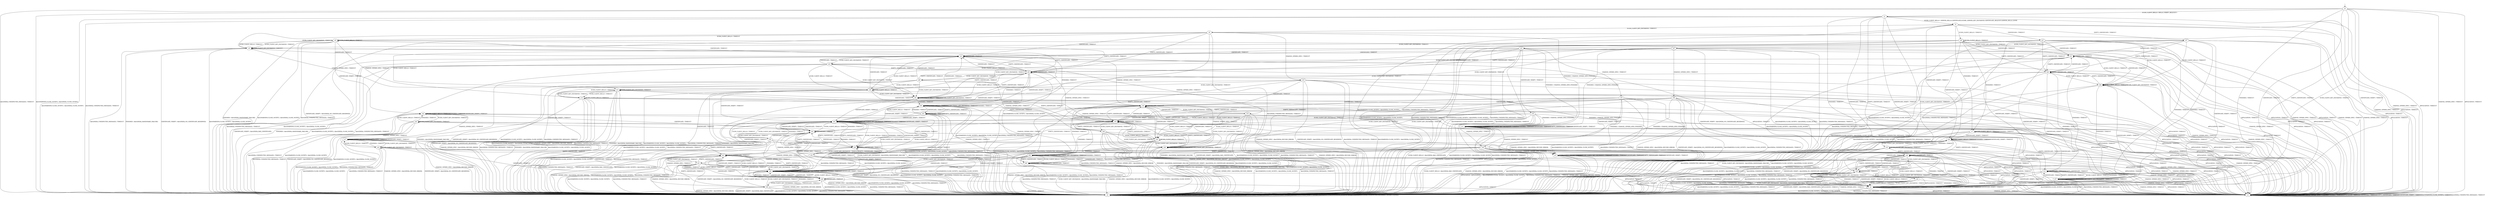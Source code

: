 digraph h6 {
s0 [label="s0"];
s1 [label="s1"];
s2 [label="s2"];
s3 [label="s3"];
s4 [label="s4"];
s5 [label="s5"];
s6 [label="s6"];
s7 [label="s7"];
s26 [label="s26"];
s27 [label="s27"];
s28 [label="s28"];
s37 [label="s37"];
s8 [label="s8"];
s9 [label="s9"];
s10 [label="s10"];
s11 [label="s11"];
s12 [label="s12"];
s21 [label="s21"];
s31 [label="s31"];
s32 [label="s32"];
s33 [label="s33"];
s38 [label="s38"];
s44 [label="s44"];
s45 [label="s45"];
s46 [label="s46"];
s47 [label="s47"];
s64 [label="s64"];
s13 [label="s13"];
s14 [label="s14"];
s15 [label="s15"];
s16 [label="s16"];
s22 [label="s22"];
s23 [label="s23"];
s30 [label="s30"];
s34 [label="s34"];
s35 [label="s35"];
s39 [label="s39"];
s48 [label="s48"];
s54 [label="s54"];
s55 [label="s55"];
s56 [label="s56"];
s57 [label="s57"];
s59 [label="s59"];
s63 [label="s63"];
s17 [label="s17"];
s18 [label="s18"];
s24 [label="s24"];
s25 [label="s25"];
s29 [label="s29"];
s36 [label="s36"];
s42 [label="s42"];
s43 [label="s43"];
s49 [label="s49"];
s58 [label="s58"];
s61 [label="s61"];
s62 [label="s62"];
s19 [label="s19"];
s20 [label="s20"];
s40 [label="s40"];
s41 [label="s41"];
s52 [label="s52"];
s53 [label="s53"];
s60 [label="s60"];
s50 [label="s50"];
s51 [label="s51"];
s0 -> s1 [label="ECDH_CLIENT_HELLO / HELLO_VERIFY_REQUEST+"];
s0 -> s2 [label="ECDH_CLIENT_KEY_EXCHANGE / TIMEOUT"];
s0 -> s3 [label="CHANGE_CIPHER_SPEC / TIMEOUT"];
s0 -> s2 [label="FINISHED / TIMEOUT"];
s0 -> s3 [label="APPLICATION / TIMEOUT"];
s0 -> s2 [label="CERTIFICATE / TIMEOUT"];
s0 -> s2 [label="EMPTY_CERTIFICATE / TIMEOUT"];
s0 -> s2 [label="CERTIFICATE_VERIFY / TIMEOUT"];
s0 -> s4 [label="Alert(WARNING,CLOSE_NOTIFY) / Alert(FATAL,CLOSE_NOTIFY)"];
s0 -> s4 [label="Alert(FATAL,UNEXPECTED_MESSAGE) / TIMEOUT"];
s1 -> s5 [label="ECDH_CLIENT_HELLO / SERVER_HELLO,CERTIFICATE,ECDHE_SERVER_KEY_EXCHANGE,CERTIFICATE_REQUEST,SERVER_HELLO_DONE"];
s1 -> s2 [label="ECDH_CLIENT_KEY_EXCHANGE / TIMEOUT"];
s1 -> s3 [label="CHANGE_CIPHER_SPEC / TIMEOUT"];
s1 -> s2 [label="FINISHED / TIMEOUT"];
s1 -> s3 [label="APPLICATION / TIMEOUT"];
s1 -> s2 [label="CERTIFICATE / TIMEOUT"];
s1 -> s2 [label="EMPTY_CERTIFICATE / TIMEOUT"];
s1 -> s2 [label="CERTIFICATE_VERIFY / TIMEOUT"];
s1 -> s4 [label="Alert(WARNING,CLOSE_NOTIFY) / Alert(FATAL,CLOSE_NOTIFY)"];
s1 -> s4 [label="Alert(FATAL,UNEXPECTED_MESSAGE) / TIMEOUT"];
s2 -> s2 [label="ECDH_CLIENT_HELLO / TIMEOUT"];
s2 -> s2 [label="ECDH_CLIENT_KEY_EXCHANGE / TIMEOUT"];
s2 -> s3 [label="CHANGE_CIPHER_SPEC / TIMEOUT"];
s2 -> s2 [label="FINISHED / TIMEOUT"];
s2 -> s3 [label="APPLICATION / TIMEOUT"];
s2 -> s2 [label="CERTIFICATE / TIMEOUT"];
s2 -> s2 [label="EMPTY_CERTIFICATE / TIMEOUT"];
s2 -> s2 [label="CERTIFICATE_VERIFY / TIMEOUT"];
s2 -> s4 [label="Alert(WARNING,CLOSE_NOTIFY) / Alert(FATAL,CLOSE_NOTIFY)"];
s2 -> s4 [label="Alert(FATAL,UNEXPECTED_MESSAGE) / TIMEOUT"];
s3 -> s3 [label="ECDH_CLIENT_HELLO / TIMEOUT"];
s3 -> s3 [label="ECDH_CLIENT_KEY_EXCHANGE / TIMEOUT"];
s3 -> s3 [label="CHANGE_CIPHER_SPEC / TIMEOUT"];
s3 -> s3 [label="FINISHED / TIMEOUT"];
s3 -> s3 [label="APPLICATION / TIMEOUT"];
s3 -> s3 [label="CERTIFICATE / TIMEOUT"];
s3 -> s3 [label="EMPTY_CERTIFICATE / TIMEOUT"];
s3 -> s3 [label="CERTIFICATE_VERIFY / TIMEOUT"];
s3 -> s3 [label="Alert(WARNING,CLOSE_NOTIFY) / TIMEOUT"];
s3 -> s3 [label="Alert(FATAL,UNEXPECTED_MESSAGE) / TIMEOUT"];
s4 -> s4 [label="ECDH_CLIENT_HELLO / SOCKET_CLOSED"];
s4 -> s4 [label="ECDH_CLIENT_KEY_EXCHANGE / SOCKET_CLOSED"];
s4 -> s4 [label="CHANGE_CIPHER_SPEC / SOCKET_CLOSED"];
s4 -> s4 [label="FINISHED / SOCKET_CLOSED"];
s4 -> s4 [label="APPLICATION / SOCKET_CLOSED"];
s4 -> s4 [label="CERTIFICATE / SOCKET_CLOSED"];
s4 -> s4 [label="EMPTY_CERTIFICATE / SOCKET_CLOSED"];
s4 -> s4 [label="CERTIFICATE_VERIFY / SOCKET_CLOSED"];
s4 -> s4 [label="Alert(WARNING,CLOSE_NOTIFY) / SOCKET_CLOSED"];
s4 -> s4 [label="Alert(FATAL,UNEXPECTED_MESSAGE) / SOCKET_CLOSED"];
s5 -> s26 [label="ECDH_CLIENT_HELLO / TIMEOUT"];
s5 -> s6 [label="ECDH_CLIENT_KEY_EXCHANGE / TIMEOUT"];
s5 -> s3 [label="CHANGE_CIPHER_SPEC / TIMEOUT"];
s5 -> s7 [label="FINISHED / TIMEOUT"];
s5 -> s3 [label="APPLICATION / TIMEOUT"];
s5 -> s27 [label="CERTIFICATE / TIMEOUT"];
s5 -> s37 [label="EMPTY_CERTIFICATE / TIMEOUT"];
s5 -> s28 [label="CERTIFICATE_VERIFY / TIMEOUT"];
s5 -> s4 [label="Alert(WARNING,CLOSE_NOTIFY) / Alert(FATAL,CLOSE_NOTIFY)"];
s5 -> s4 [label="Alert(FATAL,UNEXPECTED_MESSAGE) / TIMEOUT"];
s6 -> s8 [label="ECDH_CLIENT_HELLO / TIMEOUT"];
s6 -> s9 [label="ECDH_CLIENT_KEY_EXCHANGE / TIMEOUT"];
s6 -> s10 [label="CHANGE_CIPHER_SPEC / TIMEOUT"];
s6 -> s11 [label="FINISHED / CHANGE_CIPHER_SPEC,FINISHED"];
s6 -> s3 [label="APPLICATION / TIMEOUT"];
s6 -> s21 [label="CERTIFICATE / TIMEOUT"];
s6 -> s38 [label="EMPTY_CERTIFICATE / TIMEOUT"];
s6 -> s4 [label="CERTIFICATE_VERIFY / Alert(FATAL,NO_CERTIFICATE_RESERVED)"];
s6 -> s4 [label="Alert(WARNING,CLOSE_NOTIFY) / Alert(FATAL,CLOSE_NOTIFY)"];
s6 -> s4 [label="Alert(FATAL,UNEXPECTED_MESSAGE) / TIMEOUT"];
s7 -> s7 [label="ECDH_CLIENT_HELLO / TIMEOUT"];
s7 -> s4 [label="ECDH_CLIENT_KEY_EXCHANGE / Alert(FATAL,HANDSHAKE_FAILURE)"];
s7 -> s3 [label="CHANGE_CIPHER_SPEC / TIMEOUT"];
s7 -> s7 [label="FINISHED / TIMEOUT"];
s7 -> s3 [label="APPLICATION / TIMEOUT"];
s7 -> s12 [label="CERTIFICATE / TIMEOUT"];
s7 -> s12 [label="EMPTY_CERTIFICATE / TIMEOUT"];
s7 -> s28 [label="CERTIFICATE_VERIFY / TIMEOUT"];
s7 -> s4 [label="Alert(WARNING,CLOSE_NOTIFY) / Alert(FATAL,CLOSE_NOTIFY)"];
s7 -> s4 [label="Alert(FATAL,UNEXPECTED_MESSAGE) / TIMEOUT"];
s26 -> s26 [label="ECDH_CLIENT_HELLO / TIMEOUT"];
s26 -> s9 [label="ECDH_CLIENT_KEY_EXCHANGE / TIMEOUT"];
s26 -> s3 [label="CHANGE_CIPHER_SPEC / TIMEOUT"];
s26 -> s7 [label="FINISHED / TIMEOUT"];
s26 -> s3 [label="APPLICATION / TIMEOUT"];
s26 -> s31 [label="CERTIFICATE / TIMEOUT"];
s26 -> s44 [label="EMPTY_CERTIFICATE / TIMEOUT"];
s26 -> s28 [label="CERTIFICATE_VERIFY / TIMEOUT"];
s26 -> s4 [label="Alert(WARNING,CLOSE_NOTIFY) / Alert(FATAL,CLOSE_NOTIFY)"];
s26 -> s4 [label="Alert(FATAL,UNEXPECTED_MESSAGE) / TIMEOUT"];
s27 -> s64 [label="ECDH_CLIENT_HELLO / TIMEOUT"];
s27 -> s32 [label="ECDH_CLIENT_KEY_EXCHANGE / TIMEOUT"];
s27 -> s3 [label="CHANGE_CIPHER_SPEC / TIMEOUT"];
s27 -> s57 [label="FINISHED / TIMEOUT"];
s27 -> s3 [label="APPLICATION / TIMEOUT"];
s27 -> s31 [label="CERTIFICATE / TIMEOUT"];
s27 -> s44 [label="EMPTY_CERTIFICATE / TIMEOUT"];
s27 -> s2 [label="CERTIFICATE_VERIFY / TIMEOUT"];
s27 -> s4 [label="Alert(WARNING,CLOSE_NOTIFY) / Alert(FATAL,CLOSE_NOTIFY)"];
s27 -> s4 [label="Alert(FATAL,UNEXPECTED_MESSAGE) / TIMEOUT"];
s28 -> s28 [label="ECDH_CLIENT_HELLO / TIMEOUT"];
s28 -> s33 [label="ECDH_CLIENT_KEY_EXCHANGE / TIMEOUT"];
s28 -> s3 [label="CHANGE_CIPHER_SPEC / TIMEOUT"];
s28 -> s28 [label="FINISHED / TIMEOUT"];
s28 -> s3 [label="APPLICATION / TIMEOUT"];
s28 -> s45 [label="CERTIFICATE / TIMEOUT"];
s28 -> s46 [label="EMPTY_CERTIFICATE / TIMEOUT"];
s28 -> s28 [label="CERTIFICATE_VERIFY / TIMEOUT"];
s28 -> s4 [label="Alert(WARNING,CLOSE_NOTIFY) / Alert(FATAL,CLOSE_NOTIFY)"];
s28 -> s4 [label="Alert(FATAL,UNEXPECTED_MESSAGE) / TIMEOUT"];
s37 -> s64 [label="ECDH_CLIENT_HELLO / TIMEOUT"];
s37 -> s47 [label="ECDH_CLIENT_KEY_EXCHANGE / TIMEOUT"];
s37 -> s3 [label="CHANGE_CIPHER_SPEC / TIMEOUT"];
s37 -> s57 [label="FINISHED / TIMEOUT"];
s37 -> s3 [label="APPLICATION / TIMEOUT"];
s37 -> s31 [label="CERTIFICATE / TIMEOUT"];
s37 -> s44 [label="EMPTY_CERTIFICATE / TIMEOUT"];
s37 -> s2 [label="CERTIFICATE_VERIFY / TIMEOUT"];
s37 -> s4 [label="Alert(WARNING,CLOSE_NOTIFY) / Alert(FATAL,CLOSE_NOTIFY)"];
s37 -> s4 [label="Alert(FATAL,UNEXPECTED_MESSAGE) / TIMEOUT"];
s8 -> s8 [label="ECDH_CLIENT_HELLO / TIMEOUT"];
s8 -> s9 [label="ECDH_CLIENT_KEY_EXCHANGE / TIMEOUT"];
s8 -> s13 [label="CHANGE_CIPHER_SPEC / TIMEOUT"];
s8 -> s4 [label="FINISHED / Alert(FATAL,HANDSHAKE_FAILURE)"];
s8 -> s3 [label="APPLICATION / TIMEOUT"];
s8 -> s21 [label="CERTIFICATE / TIMEOUT"];
s8 -> s38 [label="EMPTY_CERTIFICATE / TIMEOUT"];
s8 -> s22 [label="CERTIFICATE_VERIFY / TIMEOUT"];
s8 -> s4 [label="Alert(WARNING,CLOSE_NOTIFY) / Alert(FATAL,CLOSE_NOTIFY)"];
s8 -> s4 [label="Alert(FATAL,UNEXPECTED_MESSAGE) / TIMEOUT"];
s9 -> s8 [label="ECDH_CLIENT_HELLO / TIMEOUT"];
s9 -> s9 [label="ECDH_CLIENT_KEY_EXCHANGE / TIMEOUT"];
s9 -> s14 [label="CHANGE_CIPHER_SPEC / TIMEOUT"];
s9 -> s4 [label="FINISHED / Alert(FATAL,HANDSHAKE_FAILURE)"];
s9 -> s3 [label="APPLICATION / TIMEOUT"];
s9 -> s21 [label="CERTIFICATE / TIMEOUT"];
s9 -> s38 [label="EMPTY_CERTIFICATE / TIMEOUT"];
s9 -> s4 [label="CERTIFICATE_VERIFY / Alert(FATAL,NO_CERTIFICATE_RESERVED)"];
s9 -> s4 [label="Alert(WARNING,CLOSE_NOTIFY) / Alert(FATAL,CLOSE_NOTIFY)"];
s9 -> s4 [label="Alert(FATAL,UNEXPECTED_MESSAGE) / TIMEOUT"];
s10 -> s13 [label="ECDH_CLIENT_HELLO / TIMEOUT"];
s10 -> s14 [label="ECDH_CLIENT_KEY_EXCHANGE / TIMEOUT"];
s10 -> s4 [label="CHANGE_CIPHER_SPEC / Alert(FATAL,DECODE_ERROR)"];
s10 -> s15 [label="FINISHED / CHANGE_CIPHER_SPEC,FINISHED"];
s10 -> s3 [label="APPLICATION / TIMEOUT"];
s10 -> s16 [label="CERTIFICATE / TIMEOUT"];
s10 -> s39 [label="EMPTY_CERTIFICATE / TIMEOUT"];
s10 -> s4 [label="CERTIFICATE_VERIFY / Alert(FATAL,NO_CERTIFICATE_RESERVED)"];
s10 -> s4 [label="Alert(WARNING,CLOSE_NOTIFY) / Alert(FATAL,CLOSE_NOTIFY)"];
s10 -> s4 [label="Alert(FATAL,UNEXPECTED_MESSAGE) / TIMEOUT"];
s11 -> s11 [label="ECDH_CLIENT_HELLO / TIMEOUT"];
s11 -> s11 [label="ECDH_CLIENT_KEY_EXCHANGE / TIMEOUT"];
s11 -> s15 [label="CHANGE_CIPHER_SPEC / TIMEOUT"];
s11 -> s11 [label="FINISHED / TIMEOUT"];
s11 -> s4 [label="APPLICATION / APPLICATION"];
s11 -> s11 [label="CERTIFICATE / TIMEOUT"];
s11 -> s11 [label="EMPTY_CERTIFICATE / TIMEOUT"];
s11 -> s11 [label="CERTIFICATE_VERIFY / TIMEOUT"];
s11 -> s4 [label="Alert(WARNING,CLOSE_NOTIFY) / Alert(FATAL,CLOSE_NOTIFY)"];
s11 -> s4 [label="Alert(FATAL,UNEXPECTED_MESSAGE) / TIMEOUT"];
s12 -> s57 [label="ECDH_CLIENT_HELLO / TIMEOUT"];
s12 -> s4 [label="ECDH_CLIENT_KEY_EXCHANGE / Alert(FATAL,HANDSHAKE_FAILURE)"];
s12 -> s3 [label="CHANGE_CIPHER_SPEC / TIMEOUT"];
s12 -> s57 [label="FINISHED / TIMEOUT"];
s12 -> s3 [label="APPLICATION / TIMEOUT"];
s12 -> s12 [label="CERTIFICATE / TIMEOUT"];
s12 -> s12 [label="EMPTY_CERTIFICATE / TIMEOUT"];
s12 -> s2 [label="CERTIFICATE_VERIFY / TIMEOUT"];
s12 -> s4 [label="Alert(WARNING,CLOSE_NOTIFY) / Alert(FATAL,CLOSE_NOTIFY)"];
s12 -> s4 [label="Alert(FATAL,UNEXPECTED_MESSAGE) / TIMEOUT"];
s21 -> s30 [label="ECDH_CLIENT_HELLO / TIMEOUT"];
s21 -> s23 [label="ECDH_CLIENT_KEY_EXCHANGE / TIMEOUT"];
s21 -> s16 [label="CHANGE_CIPHER_SPEC / TIMEOUT"];
s21 -> s59 [label="FINISHED / TIMEOUT"];
s21 -> s3 [label="APPLICATION / TIMEOUT"];
s21 -> s21 [label="CERTIFICATE / TIMEOUT"];
s21 -> s38 [label="EMPTY_CERTIFICATE / TIMEOUT"];
s21 -> s63 [label="CERTIFICATE_VERIFY / TIMEOUT"];
s21 -> s4 [label="Alert(WARNING,CLOSE_NOTIFY) / Alert(FATAL,CLOSE_NOTIFY)"];
s21 -> s4 [label="Alert(FATAL,UNEXPECTED_MESSAGE) / TIMEOUT"];
s31 -> s64 [label="ECDH_CLIENT_HELLO / TIMEOUT"];
s31 -> s23 [label="ECDH_CLIENT_KEY_EXCHANGE / TIMEOUT"];
s31 -> s3 [label="CHANGE_CIPHER_SPEC / TIMEOUT"];
s31 -> s57 [label="FINISHED / TIMEOUT"];
s31 -> s3 [label="APPLICATION / TIMEOUT"];
s31 -> s31 [label="CERTIFICATE / TIMEOUT"];
s31 -> s44 [label="EMPTY_CERTIFICATE / TIMEOUT"];
s31 -> s2 [label="CERTIFICATE_VERIFY / TIMEOUT"];
s31 -> s4 [label="Alert(WARNING,CLOSE_NOTIFY) / Alert(FATAL,CLOSE_NOTIFY)"];
s31 -> s4 [label="Alert(FATAL,UNEXPECTED_MESSAGE) / TIMEOUT"];
s32 -> s25 [label="ECDH_CLIENT_HELLO / TIMEOUT"];
s32 -> s30 [label="ECDH_CLIENT_KEY_EXCHANGE / TIMEOUT"];
s32 -> s34 [label="CHANGE_CIPHER_SPEC / TIMEOUT"];
s32 -> s11 [label="FINISHED / CHANGE_CIPHER_SPEC,FINISHED"];
s32 -> s3 [label="APPLICATION / TIMEOUT"];
s32 -> s21 [label="CERTIFICATE / TIMEOUT"];
s32 -> s38 [label="EMPTY_CERTIFICATE / TIMEOUT"];
s32 -> s35 [label="CERTIFICATE_VERIFY / TIMEOUT"];
s32 -> s4 [label="Alert(WARNING,CLOSE_NOTIFY) / Alert(FATAL,CLOSE_NOTIFY)"];
s32 -> s4 [label="Alert(FATAL,UNEXPECTED_MESSAGE) / TIMEOUT"];
s33 -> s28 [label="ECDH_CLIENT_HELLO / TIMEOUT"];
s33 -> s33 [label="ECDH_CLIENT_KEY_EXCHANGE / TIMEOUT"];
s33 -> s3 [label="CHANGE_CIPHER_SPEC / TIMEOUT"];
s33 -> s28 [label="FINISHED / TIMEOUT"];
s33 -> s3 [label="APPLICATION / TIMEOUT"];
s33 -> s45 [label="CERTIFICATE / TIMEOUT"];
s33 -> s46 [label="EMPTY_CERTIFICATE / TIMEOUT"];
s33 -> s4 [label="CERTIFICATE_VERIFY / Alert(FATAL,NO_CERTIFICATE_RESERVED)"];
s33 -> s4 [label="Alert(WARNING,CLOSE_NOTIFY) / Alert(FATAL,CLOSE_NOTIFY)"];
s33 -> s4 [label="Alert(FATAL,UNEXPECTED_MESSAGE) / TIMEOUT"];
s38 -> s30 [label="ECDH_CLIENT_HELLO / TIMEOUT"];
s38 -> s48 [label="ECDH_CLIENT_KEY_EXCHANGE / TIMEOUT"];
s38 -> s39 [label="CHANGE_CIPHER_SPEC / TIMEOUT"];
s38 -> s59 [label="FINISHED / TIMEOUT"];
s38 -> s3 [label="APPLICATION / TIMEOUT"];
s38 -> s21 [label="CERTIFICATE / TIMEOUT"];
s38 -> s38 [label="EMPTY_CERTIFICATE / TIMEOUT"];
s38 -> s63 [label="CERTIFICATE_VERIFY / TIMEOUT"];
s38 -> s4 [label="Alert(WARNING,CLOSE_NOTIFY) / Alert(FATAL,CLOSE_NOTIFY)"];
s38 -> s4 [label="Alert(FATAL,UNEXPECTED_MESSAGE) / TIMEOUT"];
s44 -> s64 [label="ECDH_CLIENT_HELLO / TIMEOUT"];
s44 -> s48 [label="ECDH_CLIENT_KEY_EXCHANGE / TIMEOUT"];
s44 -> s3 [label="CHANGE_CIPHER_SPEC / TIMEOUT"];
s44 -> s57 [label="FINISHED / TIMEOUT"];
s44 -> s3 [label="APPLICATION / TIMEOUT"];
s44 -> s31 [label="CERTIFICATE / TIMEOUT"];
s44 -> s44 [label="EMPTY_CERTIFICATE / TIMEOUT"];
s44 -> s2 [label="CERTIFICATE_VERIFY / TIMEOUT"];
s44 -> s4 [label="Alert(WARNING,CLOSE_NOTIFY) / Alert(FATAL,CLOSE_NOTIFY)"];
s44 -> s4 [label="Alert(FATAL,UNEXPECTED_MESSAGE) / TIMEOUT"];
s45 -> s2 [label="ECDH_CLIENT_HELLO / TIMEOUT"];
s45 -> s54 [label="ECDH_CLIENT_KEY_EXCHANGE / TIMEOUT"];
s45 -> s3 [label="CHANGE_CIPHER_SPEC / TIMEOUT"];
s45 -> s2 [label="FINISHED / TIMEOUT"];
s45 -> s3 [label="APPLICATION / TIMEOUT"];
s45 -> s45 [label="CERTIFICATE / TIMEOUT"];
s45 -> s46 [label="EMPTY_CERTIFICATE / TIMEOUT"];
s45 -> s2 [label="CERTIFICATE_VERIFY / TIMEOUT"];
s45 -> s4 [label="Alert(WARNING,CLOSE_NOTIFY) / Alert(FATAL,CLOSE_NOTIFY)"];
s45 -> s4 [label="Alert(FATAL,UNEXPECTED_MESSAGE) / TIMEOUT"];
s46 -> s2 [label="ECDH_CLIENT_HELLO / TIMEOUT"];
s46 -> s55 [label="ECDH_CLIENT_KEY_EXCHANGE / TIMEOUT"];
s46 -> s3 [label="CHANGE_CIPHER_SPEC / TIMEOUT"];
s46 -> s2 [label="FINISHED / TIMEOUT"];
s46 -> s3 [label="APPLICATION / TIMEOUT"];
s46 -> s45 [label="CERTIFICATE / TIMEOUT"];
s46 -> s46 [label="EMPTY_CERTIFICATE / TIMEOUT"];
s46 -> s2 [label="CERTIFICATE_VERIFY / TIMEOUT"];
s46 -> s4 [label="Alert(WARNING,CLOSE_NOTIFY) / Alert(FATAL,CLOSE_NOTIFY)"];
s46 -> s4 [label="Alert(FATAL,UNEXPECTED_MESSAGE) / TIMEOUT"];
s47 -> s25 [label="ECDH_CLIENT_HELLO / TIMEOUT"];
s47 -> s30 [label="ECDH_CLIENT_KEY_EXCHANGE / TIMEOUT"];
s47 -> s56 [label="CHANGE_CIPHER_SPEC / TIMEOUT"];
s47 -> s11 [label="FINISHED / CHANGE_CIPHER_SPEC,FINISHED"];
s47 -> s3 [label="APPLICATION / TIMEOUT"];
s47 -> s21 [label="CERTIFICATE / TIMEOUT"];
s47 -> s38 [label="EMPTY_CERTIFICATE / TIMEOUT"];
s47 -> s4 [label="CERTIFICATE_VERIFY / Alert(FATAL,NO_CERTIFICATE_RESERVED)"];
s47 -> s4 [label="Alert(WARNING,CLOSE_NOTIFY) / Alert(FATAL,CLOSE_NOTIFY)"];
s47 -> s4 [label="Alert(FATAL,UNEXPECTED_MESSAGE) / TIMEOUT"];
s64 -> s64 [label="ECDH_CLIENT_HELLO / TIMEOUT"];
s64 -> s64 [label="ECDH_CLIENT_KEY_EXCHANGE / TIMEOUT"];
s64 -> s3 [label="CHANGE_CIPHER_SPEC / TIMEOUT"];
s64 -> s57 [label="FINISHED / TIMEOUT"];
s64 -> s3 [label="APPLICATION / TIMEOUT"];
s64 -> s31 [label="CERTIFICATE / TIMEOUT"];
s64 -> s44 [label="EMPTY_CERTIFICATE / TIMEOUT"];
s64 -> s2 [label="CERTIFICATE_VERIFY / TIMEOUT"];
s64 -> s4 [label="Alert(WARNING,CLOSE_NOTIFY) / Alert(FATAL,CLOSE_NOTIFY)"];
s64 -> s4 [label="Alert(FATAL,UNEXPECTED_MESSAGE) / TIMEOUT"];
s13 -> s13 [label="ECDH_CLIENT_HELLO / TIMEOUT"];
s13 -> s14 [label="ECDH_CLIENT_KEY_EXCHANGE / TIMEOUT"];
s13 -> s4 [label="CHANGE_CIPHER_SPEC / Alert(FATAL,DECODE_ERROR)"];
s13 -> s4 [label="FINISHED / Alert(FATAL,HANDSHAKE_FAILURE)"];
s13 -> s3 [label="APPLICATION / TIMEOUT"];
s13 -> s16 [label="CERTIFICATE / TIMEOUT"];
s13 -> s39 [label="EMPTY_CERTIFICATE / TIMEOUT"];
s13 -> s17 [label="CERTIFICATE_VERIFY / TIMEOUT"];
s13 -> s4 [label="Alert(WARNING,CLOSE_NOTIFY) / Alert(FATAL,CLOSE_NOTIFY)"];
s13 -> s4 [label="Alert(FATAL,UNEXPECTED_MESSAGE) / TIMEOUT"];
s14 -> s13 [label="ECDH_CLIENT_HELLO / TIMEOUT"];
s14 -> s14 [label="ECDH_CLIENT_KEY_EXCHANGE / TIMEOUT"];
s14 -> s4 [label="CHANGE_CIPHER_SPEC / Alert(FATAL,DECODE_ERROR)"];
s14 -> s4 [label="FINISHED / Alert(FATAL,HANDSHAKE_FAILURE)"];
s14 -> s3 [label="APPLICATION / TIMEOUT"];
s14 -> s16 [label="CERTIFICATE / TIMEOUT"];
s14 -> s39 [label="EMPTY_CERTIFICATE / TIMEOUT"];
s14 -> s4 [label="CERTIFICATE_VERIFY / Alert(FATAL,NO_CERTIFICATE_RESERVED)"];
s14 -> s4 [label="Alert(WARNING,CLOSE_NOTIFY) / Alert(FATAL,CLOSE_NOTIFY)"];
s14 -> s4 [label="Alert(FATAL,UNEXPECTED_MESSAGE) / TIMEOUT"];
s15 -> s15 [label="ECDH_CLIENT_HELLO / TIMEOUT"];
s15 -> s15 [label="ECDH_CLIENT_KEY_EXCHANGE / TIMEOUT"];
s15 -> s4 [label="CHANGE_CIPHER_SPEC / Alert(FATAL,DECODE_ERROR)"];
s15 -> s15 [label="FINISHED / TIMEOUT"];
s15 -> s4 [label="APPLICATION / APPLICATION"];
s15 -> s15 [label="CERTIFICATE / TIMEOUT"];
s15 -> s15 [label="EMPTY_CERTIFICATE / TIMEOUT"];
s15 -> s15 [label="CERTIFICATE_VERIFY / TIMEOUT"];
s15 -> s4 [label="Alert(WARNING,CLOSE_NOTIFY) / Alert(FATAL,CLOSE_NOTIFY)"];
s15 -> s4 [label="Alert(FATAL,UNEXPECTED_MESSAGE) / TIMEOUT"];
s16 -> s29 [label="ECDH_CLIENT_HELLO / TIMEOUT"];
s16 -> s18 [label="ECDH_CLIENT_KEY_EXCHANGE / TIMEOUT"];
s16 -> s4 [label="CHANGE_CIPHER_SPEC / Alert(FATAL,DECODE_ERROR)"];
s16 -> s58 [label="FINISHED / TIMEOUT"];
s16 -> s3 [label="APPLICATION / TIMEOUT"];
s16 -> s16 [label="CERTIFICATE / TIMEOUT"];
s16 -> s39 [label="EMPTY_CERTIFICATE / TIMEOUT"];
s16 -> s62 [label="CERTIFICATE_VERIFY / TIMEOUT"];
s16 -> s4 [label="Alert(WARNING,CLOSE_NOTIFY) / Alert(FATAL,CLOSE_NOTIFY)"];
s16 -> s4 [label="Alert(FATAL,UNEXPECTED_MESSAGE) / TIMEOUT"];
s22 -> s22 [label="ECDH_CLIENT_HELLO / TIMEOUT"];
s22 -> s24 [label="ECDH_CLIENT_KEY_EXCHANGE / TIMEOUT"];
s22 -> s17 [label="CHANGE_CIPHER_SPEC / TIMEOUT"];
s22 -> s22 [label="FINISHED / TIMEOUT"];
s22 -> s3 [label="APPLICATION / TIMEOUT"];
s22 -> s42 [label="CERTIFICATE / TIMEOUT"];
s22 -> s43 [label="EMPTY_CERTIFICATE / TIMEOUT"];
s22 -> s22 [label="CERTIFICATE_VERIFY / TIMEOUT"];
s22 -> s4 [label="Alert(WARNING,CLOSE_NOTIFY) / Alert(FATAL,CLOSE_NOTIFY)"];
s22 -> s4 [label="Alert(FATAL,UNEXPECTED_MESSAGE) / TIMEOUT"];
s23 -> s25 [label="ECDH_CLIENT_HELLO / TIMEOUT"];
s23 -> s30 [label="ECDH_CLIENT_KEY_EXCHANGE / TIMEOUT"];
s23 -> s18 [label="CHANGE_CIPHER_SPEC / TIMEOUT"];
s23 -> s4 [label="FINISHED / Alert(FATAL,HANDSHAKE_FAILURE)"];
s23 -> s3 [label="APPLICATION / TIMEOUT"];
s23 -> s21 [label="CERTIFICATE / TIMEOUT"];
s23 -> s38 [label="EMPTY_CERTIFICATE / TIMEOUT"];
s23 -> s4 [label="CERTIFICATE_VERIFY / Alert(FATAL,BAD_CERTIFICATE)"];
s23 -> s4 [label="Alert(WARNING,CLOSE_NOTIFY) / Alert(FATAL,CLOSE_NOTIFY)"];
s23 -> s4 [label="Alert(FATAL,UNEXPECTED_MESSAGE) / TIMEOUT"];
s30 -> s30 [label="ECDH_CLIENT_HELLO / TIMEOUT"];
s30 -> s30 [label="ECDH_CLIENT_KEY_EXCHANGE / TIMEOUT"];
s30 -> s29 [label="CHANGE_CIPHER_SPEC / TIMEOUT"];
s30 -> s59 [label="FINISHED / TIMEOUT"];
s30 -> s3 [label="APPLICATION / TIMEOUT"];
s30 -> s21 [label="CERTIFICATE / TIMEOUT"];
s30 -> s38 [label="EMPTY_CERTIFICATE / TIMEOUT"];
s30 -> s63 [label="CERTIFICATE_VERIFY / TIMEOUT"];
s30 -> s4 [label="Alert(WARNING,CLOSE_NOTIFY) / Alert(FATAL,CLOSE_NOTIFY)"];
s30 -> s4 [label="Alert(FATAL,UNEXPECTED_MESSAGE) / TIMEOUT"];
s34 -> s20 [label="ECDH_CLIENT_HELLO / TIMEOUT"];
s34 -> s29 [label="ECDH_CLIENT_KEY_EXCHANGE / TIMEOUT"];
s34 -> s4 [label="CHANGE_CIPHER_SPEC / Alert(FATAL,DECODE_ERROR)"];
s34 -> s15 [label="FINISHED / CHANGE_CIPHER_SPEC,FINISHED"];
s34 -> s3 [label="APPLICATION / TIMEOUT"];
s34 -> s16 [label="CERTIFICATE / TIMEOUT"];
s34 -> s39 [label="EMPTY_CERTIFICATE / TIMEOUT"];
s34 -> s36 [label="CERTIFICATE_VERIFY / TIMEOUT"];
s34 -> s4 [label="Alert(WARNING,CLOSE_NOTIFY) / Alert(FATAL,CLOSE_NOTIFY)"];
s34 -> s4 [label="Alert(FATAL,UNEXPECTED_MESSAGE) / TIMEOUT"];
s35 -> s4 [label="ECDH_CLIENT_HELLO / Alert(FATAL,BAD_CERTIFICATE)"];
s35 -> s63 [label="ECDH_CLIENT_KEY_EXCHANGE / TIMEOUT"];
s35 -> s36 [label="CHANGE_CIPHER_SPEC / TIMEOUT"];
s35 -> s11 [label="FINISHED / CHANGE_CIPHER_SPEC,FINISHED"];
s35 -> s3 [label="APPLICATION / TIMEOUT"];
s35 -> s42 [label="CERTIFICATE / TIMEOUT"];
s35 -> s43 [label="EMPTY_CERTIFICATE / TIMEOUT"];
s35 -> s63 [label="CERTIFICATE_VERIFY / TIMEOUT"];
s35 -> s4 [label="Alert(WARNING,CLOSE_NOTIFY) / Alert(FATAL,CLOSE_NOTIFY)"];
s35 -> s4 [label="Alert(FATAL,UNEXPECTED_MESSAGE) / TIMEOUT"];
s39 -> s29 [label="ECDH_CLIENT_HELLO / TIMEOUT"];
s39 -> s49 [label="ECDH_CLIENT_KEY_EXCHANGE / TIMEOUT"];
s39 -> s4 [label="CHANGE_CIPHER_SPEC / Alert(FATAL,DECODE_ERROR)"];
s39 -> s58 [label="FINISHED / TIMEOUT"];
s39 -> s3 [label="APPLICATION / TIMEOUT"];
s39 -> s16 [label="CERTIFICATE / TIMEOUT"];
s39 -> s39 [label="EMPTY_CERTIFICATE / TIMEOUT"];
s39 -> s62 [label="CERTIFICATE_VERIFY / TIMEOUT"];
s39 -> s4 [label="Alert(WARNING,CLOSE_NOTIFY) / Alert(FATAL,CLOSE_NOTIFY)"];
s39 -> s4 [label="Alert(FATAL,UNEXPECTED_MESSAGE) / TIMEOUT"];
s48 -> s25 [label="ECDH_CLIENT_HELLO / TIMEOUT"];
s48 -> s30 [label="ECDH_CLIENT_KEY_EXCHANGE / TIMEOUT"];
s48 -> s49 [label="CHANGE_CIPHER_SPEC / TIMEOUT"];
s48 -> s4 [label="FINISHED / Alert(FATAL,HANDSHAKE_FAILURE)"];
s48 -> s3 [label="APPLICATION / TIMEOUT"];
s48 -> s21 [label="CERTIFICATE / TIMEOUT"];
s48 -> s38 [label="EMPTY_CERTIFICATE / TIMEOUT"];
s48 -> s4 [label="CERTIFICATE_VERIFY / Alert(FATAL,NO_CERTIFICATE_RESERVED)"];
s48 -> s4 [label="Alert(WARNING,CLOSE_NOTIFY) / Alert(FATAL,CLOSE_NOTIFY)"];
s48 -> s4 [label="Alert(FATAL,UNEXPECTED_MESSAGE) / TIMEOUT"];
s54 -> s2 [label="ECDH_CLIENT_HELLO / TIMEOUT"];
s54 -> s2 [label="ECDH_CLIENT_KEY_EXCHANGE / TIMEOUT"];
s54 -> s3 [label="CHANGE_CIPHER_SPEC / TIMEOUT"];
s54 -> s2 [label="FINISHED / TIMEOUT"];
s54 -> s3 [label="APPLICATION / TIMEOUT"];
s54 -> s45 [label="CERTIFICATE / TIMEOUT"];
s54 -> s46 [label="EMPTY_CERTIFICATE / TIMEOUT"];
s54 -> s4 [label="CERTIFICATE_VERIFY / Alert(FATAL,BAD_CERTIFICATE)"];
s54 -> s4 [label="Alert(WARNING,CLOSE_NOTIFY) / Alert(FATAL,CLOSE_NOTIFY)"];
s54 -> s4 [label="Alert(FATAL,UNEXPECTED_MESSAGE) / TIMEOUT"];
s55 -> s2 [label="ECDH_CLIENT_HELLO / TIMEOUT"];
s55 -> s2 [label="ECDH_CLIENT_KEY_EXCHANGE / TIMEOUT"];
s55 -> s3 [label="CHANGE_CIPHER_SPEC / TIMEOUT"];
s55 -> s2 [label="FINISHED / TIMEOUT"];
s55 -> s3 [label="APPLICATION / TIMEOUT"];
s55 -> s45 [label="CERTIFICATE / TIMEOUT"];
s55 -> s46 [label="EMPTY_CERTIFICATE / TIMEOUT"];
s55 -> s4 [label="CERTIFICATE_VERIFY / Alert(FATAL,NO_CERTIFICATE_RESERVED)"];
s55 -> s4 [label="Alert(WARNING,CLOSE_NOTIFY) / Alert(FATAL,CLOSE_NOTIFY)"];
s55 -> s4 [label="Alert(FATAL,UNEXPECTED_MESSAGE) / TIMEOUT"];
s56 -> s20 [label="ECDH_CLIENT_HELLO / TIMEOUT"];
s56 -> s29 [label="ECDH_CLIENT_KEY_EXCHANGE / TIMEOUT"];
s56 -> s4 [label="CHANGE_CIPHER_SPEC / Alert(FATAL,DECODE_ERROR)"];
s56 -> s15 [label="FINISHED / CHANGE_CIPHER_SPEC,FINISHED"];
s56 -> s3 [label="APPLICATION / TIMEOUT"];
s56 -> s16 [label="CERTIFICATE / TIMEOUT"];
s56 -> s39 [label="EMPTY_CERTIFICATE / TIMEOUT"];
s56 -> s4 [label="CERTIFICATE_VERIFY / Alert(FATAL,NO_CERTIFICATE_RESERVED)"];
s56 -> s4 [label="Alert(WARNING,CLOSE_NOTIFY) / Alert(FATAL,CLOSE_NOTIFY)"];
s56 -> s4 [label="Alert(FATAL,UNEXPECTED_MESSAGE) / TIMEOUT"];
s57 -> s57 [label="ECDH_CLIENT_HELLO / TIMEOUT"];
s57 -> s57 [label="ECDH_CLIENT_KEY_EXCHANGE / TIMEOUT"];
s57 -> s3 [label="CHANGE_CIPHER_SPEC / TIMEOUT"];
s57 -> s57 [label="FINISHED / TIMEOUT"];
s57 -> s3 [label="APPLICATION / TIMEOUT"];
s57 -> s12 [label="CERTIFICATE / TIMEOUT"];
s57 -> s12 [label="EMPTY_CERTIFICATE / TIMEOUT"];
s57 -> s2 [label="CERTIFICATE_VERIFY / TIMEOUT"];
s57 -> s4 [label="Alert(WARNING,CLOSE_NOTIFY) / Alert(FATAL,CLOSE_NOTIFY)"];
s57 -> s4 [label="Alert(FATAL,UNEXPECTED_MESSAGE) / TIMEOUT"];
s59 -> s59 [label="ECDH_CLIENT_HELLO / TIMEOUT"];
s59 -> s59 [label="ECDH_CLIENT_KEY_EXCHANGE / TIMEOUT"];
s59 -> s58 [label="CHANGE_CIPHER_SPEC / TIMEOUT"];
s59 -> s59 [label="FINISHED / TIMEOUT"];
s59 -> s3 [label="APPLICATION / TIMEOUT"];
s59 -> s61 [label="CERTIFICATE / TIMEOUT"];
s59 -> s61 [label="EMPTY_CERTIFICATE / TIMEOUT"];
s59 -> s63 [label="CERTIFICATE_VERIFY / TIMEOUT"];
s59 -> s4 [label="Alert(WARNING,CLOSE_NOTIFY) / Alert(FATAL,CLOSE_NOTIFY)"];
s59 -> s4 [label="Alert(FATAL,UNEXPECTED_MESSAGE) / TIMEOUT"];
s63 -> s63 [label="ECDH_CLIENT_HELLO / TIMEOUT"];
s63 -> s63 [label="ECDH_CLIENT_KEY_EXCHANGE / TIMEOUT"];
s63 -> s62 [label="CHANGE_CIPHER_SPEC / TIMEOUT"];
s63 -> s63 [label="FINISHED / TIMEOUT"];
s63 -> s3 [label="APPLICATION / TIMEOUT"];
s63 -> s42 [label="CERTIFICATE / TIMEOUT"];
s63 -> s43 [label="EMPTY_CERTIFICATE / TIMEOUT"];
s63 -> s63 [label="CERTIFICATE_VERIFY / TIMEOUT"];
s63 -> s4 [label="Alert(WARNING,CLOSE_NOTIFY) / Alert(FATAL,CLOSE_NOTIFY)"];
s63 -> s4 [label="Alert(FATAL,UNEXPECTED_MESSAGE) / TIMEOUT"];
s17 -> s17 [label="ECDH_CLIENT_HELLO / TIMEOUT"];
s17 -> s19 [label="ECDH_CLIENT_KEY_EXCHANGE / TIMEOUT"];
s17 -> s4 [label="CHANGE_CIPHER_SPEC / Alert(FATAL,DECODE_ERROR)"];
s17 -> s17 [label="FINISHED / TIMEOUT"];
s17 -> s3 [label="APPLICATION / TIMEOUT"];
s17 -> s40 [label="CERTIFICATE / TIMEOUT"];
s17 -> s41 [label="EMPTY_CERTIFICATE / TIMEOUT"];
s17 -> s17 [label="CERTIFICATE_VERIFY / TIMEOUT"];
s17 -> s4 [label="Alert(WARNING,CLOSE_NOTIFY) / Alert(FATAL,CLOSE_NOTIFY)"];
s17 -> s4 [label="Alert(FATAL,UNEXPECTED_MESSAGE) / TIMEOUT"];
s18 -> s20 [label="ECDH_CLIENT_HELLO / TIMEOUT"];
s18 -> s29 [label="ECDH_CLIENT_KEY_EXCHANGE / TIMEOUT"];
s18 -> s4 [label="CHANGE_CIPHER_SPEC / Alert(FATAL,DECODE_ERROR)"];
s18 -> s4 [label="FINISHED / Alert(FATAL,HANDSHAKE_FAILURE)"];
s18 -> s3 [label="APPLICATION / TIMEOUT"];
s18 -> s16 [label="CERTIFICATE / TIMEOUT"];
s18 -> s39 [label="EMPTY_CERTIFICATE / TIMEOUT"];
s18 -> s4 [label="CERTIFICATE_VERIFY / Alert(FATAL,BAD_CERTIFICATE)"];
s18 -> s4 [label="Alert(WARNING,CLOSE_NOTIFY) / Alert(FATAL,CLOSE_NOTIFY)"];
s18 -> s4 [label="Alert(FATAL,UNEXPECTED_MESSAGE) / TIMEOUT"];
s24 -> s22 [label="ECDH_CLIENT_HELLO / TIMEOUT"];
s24 -> s24 [label="ECDH_CLIENT_KEY_EXCHANGE / TIMEOUT"];
s24 -> s19 [label="CHANGE_CIPHER_SPEC / TIMEOUT"];
s24 -> s22 [label="FINISHED / TIMEOUT"];
s24 -> s3 [label="APPLICATION / TIMEOUT"];
s24 -> s42 [label="CERTIFICATE / TIMEOUT"];
s24 -> s43 [label="EMPTY_CERTIFICATE / TIMEOUT"];
s24 -> s4 [label="CERTIFICATE_VERIFY / Alert(FATAL,NO_CERTIFICATE_RESERVED)"];
s24 -> s4 [label="Alert(WARNING,CLOSE_NOTIFY) / Alert(FATAL,CLOSE_NOTIFY)"];
s24 -> s4 [label="Alert(FATAL,UNEXPECTED_MESSAGE) / TIMEOUT"];
s25 -> s25 [label="ECDH_CLIENT_HELLO / TIMEOUT"];
s25 -> s30 [label="ECDH_CLIENT_KEY_EXCHANGE / TIMEOUT"];
s25 -> s20 [label="CHANGE_CIPHER_SPEC / TIMEOUT"];
s25 -> s4 [label="FINISHED / Alert(FATAL,HANDSHAKE_FAILURE)"];
s25 -> s3 [label="APPLICATION / TIMEOUT"];
s25 -> s21 [label="CERTIFICATE / TIMEOUT"];
s25 -> s38 [label="EMPTY_CERTIFICATE / TIMEOUT"];
s25 -> s63 [label="CERTIFICATE_VERIFY / TIMEOUT"];
s25 -> s4 [label="Alert(WARNING,CLOSE_NOTIFY) / Alert(FATAL,CLOSE_NOTIFY)"];
s25 -> s4 [label="Alert(FATAL,UNEXPECTED_MESSAGE) / TIMEOUT"];
s29 -> s29 [label="ECDH_CLIENT_HELLO / TIMEOUT"];
s29 -> s29 [label="ECDH_CLIENT_KEY_EXCHANGE / TIMEOUT"];
s29 -> s4 [label="CHANGE_CIPHER_SPEC / Alert(FATAL,DECODE_ERROR)"];
s29 -> s58 [label="FINISHED / TIMEOUT"];
s29 -> s3 [label="APPLICATION / TIMEOUT"];
s29 -> s16 [label="CERTIFICATE / TIMEOUT"];
s29 -> s39 [label="EMPTY_CERTIFICATE / TIMEOUT"];
s29 -> s62 [label="CERTIFICATE_VERIFY / TIMEOUT"];
s29 -> s4 [label="Alert(WARNING,CLOSE_NOTIFY) / Alert(FATAL,CLOSE_NOTIFY)"];
s29 -> s4 [label="Alert(FATAL,UNEXPECTED_MESSAGE) / TIMEOUT"];
s36 -> s4 [label="ECDH_CLIENT_HELLO / Alert(FATAL,BAD_CERTIFICATE)"];
s36 -> s62 [label="ECDH_CLIENT_KEY_EXCHANGE / TIMEOUT"];
s36 -> s4 [label="CHANGE_CIPHER_SPEC / Alert(FATAL,DECODE_ERROR)"];
s36 -> s15 [label="FINISHED / CHANGE_CIPHER_SPEC,FINISHED"];
s36 -> s3 [label="APPLICATION / TIMEOUT"];
s36 -> s40 [label="CERTIFICATE / TIMEOUT"];
s36 -> s41 [label="EMPTY_CERTIFICATE / TIMEOUT"];
s36 -> s62 [label="CERTIFICATE_VERIFY / TIMEOUT"];
s36 -> s4 [label="Alert(WARNING,CLOSE_NOTIFY) / Alert(FATAL,CLOSE_NOTIFY)"];
s36 -> s4 [label="Alert(FATAL,UNEXPECTED_MESSAGE) / TIMEOUT"];
s42 -> s63 [label="ECDH_CLIENT_HELLO / TIMEOUT"];
s42 -> s52 [label="ECDH_CLIENT_KEY_EXCHANGE / TIMEOUT"];
s42 -> s40 [label="CHANGE_CIPHER_SPEC / TIMEOUT"];
s42 -> s63 [label="FINISHED / TIMEOUT"];
s42 -> s3 [label="APPLICATION / TIMEOUT"];
s42 -> s42 [label="CERTIFICATE / TIMEOUT"];
s42 -> s43 [label="EMPTY_CERTIFICATE / TIMEOUT"];
s42 -> s63 [label="CERTIFICATE_VERIFY / TIMEOUT"];
s42 -> s4 [label="Alert(WARNING,CLOSE_NOTIFY) / Alert(FATAL,CLOSE_NOTIFY)"];
s42 -> s4 [label="Alert(FATAL,UNEXPECTED_MESSAGE) / TIMEOUT"];
s43 -> s63 [label="ECDH_CLIENT_HELLO / TIMEOUT"];
s43 -> s53 [label="ECDH_CLIENT_KEY_EXCHANGE / TIMEOUT"];
s43 -> s41 [label="CHANGE_CIPHER_SPEC / TIMEOUT"];
s43 -> s63 [label="FINISHED / TIMEOUT"];
s43 -> s3 [label="APPLICATION / TIMEOUT"];
s43 -> s42 [label="CERTIFICATE / TIMEOUT"];
s43 -> s43 [label="EMPTY_CERTIFICATE / TIMEOUT"];
s43 -> s63 [label="CERTIFICATE_VERIFY / TIMEOUT"];
s43 -> s4 [label="Alert(WARNING,CLOSE_NOTIFY) / Alert(FATAL,CLOSE_NOTIFY)"];
s43 -> s4 [label="Alert(FATAL,UNEXPECTED_MESSAGE) / TIMEOUT"];
s49 -> s20 [label="ECDH_CLIENT_HELLO / TIMEOUT"];
s49 -> s29 [label="ECDH_CLIENT_KEY_EXCHANGE / TIMEOUT"];
s49 -> s4 [label="CHANGE_CIPHER_SPEC / Alert(FATAL,DECODE_ERROR)"];
s49 -> s4 [label="FINISHED / Alert(FATAL,HANDSHAKE_FAILURE)"];
s49 -> s3 [label="APPLICATION / TIMEOUT"];
s49 -> s16 [label="CERTIFICATE / TIMEOUT"];
s49 -> s39 [label="EMPTY_CERTIFICATE / TIMEOUT"];
s49 -> s4 [label="CERTIFICATE_VERIFY / Alert(FATAL,NO_CERTIFICATE_RESERVED)"];
s49 -> s4 [label="Alert(WARNING,CLOSE_NOTIFY) / Alert(FATAL,CLOSE_NOTIFY)"];
s49 -> s4 [label="Alert(FATAL,UNEXPECTED_MESSAGE) / TIMEOUT"];
s58 -> s58 [label="ECDH_CLIENT_HELLO / TIMEOUT"];
s58 -> s58 [label="ECDH_CLIENT_KEY_EXCHANGE / TIMEOUT"];
s58 -> s4 [label="CHANGE_CIPHER_SPEC / Alert(FATAL,DECODE_ERROR)"];
s58 -> s58 [label="FINISHED / TIMEOUT"];
s58 -> s3 [label="APPLICATION / TIMEOUT"];
s58 -> s60 [label="CERTIFICATE / TIMEOUT"];
s58 -> s60 [label="EMPTY_CERTIFICATE / TIMEOUT"];
s58 -> s62 [label="CERTIFICATE_VERIFY / TIMEOUT"];
s58 -> s4 [label="Alert(WARNING,CLOSE_NOTIFY) / Alert(FATAL,CLOSE_NOTIFY)"];
s58 -> s4 [label="Alert(FATAL,UNEXPECTED_MESSAGE) / TIMEOUT"];
s61 -> s59 [label="ECDH_CLIENT_HELLO / TIMEOUT"];
s61 -> s4 [label="ECDH_CLIENT_KEY_EXCHANGE / Alert(FATAL,HANDSHAKE_FAILURE)"];
s61 -> s60 [label="CHANGE_CIPHER_SPEC / TIMEOUT"];
s61 -> s59 [label="FINISHED / TIMEOUT"];
s61 -> s3 [label="APPLICATION / TIMEOUT"];
s61 -> s61 [label="CERTIFICATE / TIMEOUT"];
s61 -> s61 [label="EMPTY_CERTIFICATE / TIMEOUT"];
s61 -> s63 [label="CERTIFICATE_VERIFY / TIMEOUT"];
s61 -> s4 [label="Alert(WARNING,CLOSE_NOTIFY) / Alert(FATAL,CLOSE_NOTIFY)"];
s61 -> s4 [label="Alert(FATAL,UNEXPECTED_MESSAGE) / TIMEOUT"];
s62 -> s62 [label="ECDH_CLIENT_HELLO / TIMEOUT"];
s62 -> s62 [label="ECDH_CLIENT_KEY_EXCHANGE / TIMEOUT"];
s62 -> s4 [label="CHANGE_CIPHER_SPEC / Alert(FATAL,DECODE_ERROR)"];
s62 -> s62 [label="FINISHED / TIMEOUT"];
s62 -> s3 [label="APPLICATION / TIMEOUT"];
s62 -> s40 [label="CERTIFICATE / TIMEOUT"];
s62 -> s41 [label="EMPTY_CERTIFICATE / TIMEOUT"];
s62 -> s62 [label="CERTIFICATE_VERIFY / TIMEOUT"];
s62 -> s4 [label="Alert(WARNING,CLOSE_NOTIFY) / Alert(FATAL,CLOSE_NOTIFY)"];
s62 -> s4 [label="Alert(FATAL,UNEXPECTED_MESSAGE) / TIMEOUT"];
s19 -> s17 [label="ECDH_CLIENT_HELLO / TIMEOUT"];
s19 -> s19 [label="ECDH_CLIENT_KEY_EXCHANGE / TIMEOUT"];
s19 -> s4 [label="CHANGE_CIPHER_SPEC / Alert(FATAL,DECODE_ERROR)"];
s19 -> s17 [label="FINISHED / TIMEOUT"];
s19 -> s3 [label="APPLICATION / TIMEOUT"];
s19 -> s40 [label="CERTIFICATE / TIMEOUT"];
s19 -> s41 [label="EMPTY_CERTIFICATE / TIMEOUT"];
s19 -> s4 [label="CERTIFICATE_VERIFY / Alert(FATAL,NO_CERTIFICATE_RESERVED)"];
s19 -> s4 [label="Alert(WARNING,CLOSE_NOTIFY) / Alert(FATAL,CLOSE_NOTIFY)"];
s19 -> s4 [label="Alert(FATAL,UNEXPECTED_MESSAGE) / TIMEOUT"];
s20 -> s20 [label="ECDH_CLIENT_HELLO / TIMEOUT"];
s20 -> s29 [label="ECDH_CLIENT_KEY_EXCHANGE / TIMEOUT"];
s20 -> s4 [label="CHANGE_CIPHER_SPEC / Alert(FATAL,DECODE_ERROR)"];
s20 -> s4 [label="FINISHED / Alert(FATAL,HANDSHAKE_FAILURE)"];
s20 -> s3 [label="APPLICATION / TIMEOUT"];
s20 -> s16 [label="CERTIFICATE / TIMEOUT"];
s20 -> s39 [label="EMPTY_CERTIFICATE / TIMEOUT"];
s20 -> s62 [label="CERTIFICATE_VERIFY / TIMEOUT"];
s20 -> s4 [label="Alert(WARNING,CLOSE_NOTIFY) / Alert(FATAL,CLOSE_NOTIFY)"];
s20 -> s4 [label="Alert(FATAL,UNEXPECTED_MESSAGE) / TIMEOUT"];
s40 -> s62 [label="ECDH_CLIENT_HELLO / TIMEOUT"];
s40 -> s50 [label="ECDH_CLIENT_KEY_EXCHANGE / TIMEOUT"];
s40 -> s4 [label="CHANGE_CIPHER_SPEC / Alert(FATAL,DECODE_ERROR)"];
s40 -> s62 [label="FINISHED / TIMEOUT"];
s40 -> s3 [label="APPLICATION / TIMEOUT"];
s40 -> s40 [label="CERTIFICATE / TIMEOUT"];
s40 -> s41 [label="EMPTY_CERTIFICATE / TIMEOUT"];
s40 -> s62 [label="CERTIFICATE_VERIFY / TIMEOUT"];
s40 -> s4 [label="Alert(WARNING,CLOSE_NOTIFY) / Alert(FATAL,CLOSE_NOTIFY)"];
s40 -> s4 [label="Alert(FATAL,UNEXPECTED_MESSAGE) / TIMEOUT"];
s41 -> s62 [label="ECDH_CLIENT_HELLO / TIMEOUT"];
s41 -> s51 [label="ECDH_CLIENT_KEY_EXCHANGE / TIMEOUT"];
s41 -> s4 [label="CHANGE_CIPHER_SPEC / Alert(FATAL,DECODE_ERROR)"];
s41 -> s62 [label="FINISHED / TIMEOUT"];
s41 -> s3 [label="APPLICATION / TIMEOUT"];
s41 -> s40 [label="CERTIFICATE / TIMEOUT"];
s41 -> s41 [label="EMPTY_CERTIFICATE / TIMEOUT"];
s41 -> s62 [label="CERTIFICATE_VERIFY / TIMEOUT"];
s41 -> s4 [label="Alert(WARNING,CLOSE_NOTIFY) / Alert(FATAL,CLOSE_NOTIFY)"];
s41 -> s4 [label="Alert(FATAL,UNEXPECTED_MESSAGE) / TIMEOUT"];
s52 -> s63 [label="ECDH_CLIENT_HELLO / TIMEOUT"];
s52 -> s63 [label="ECDH_CLIENT_KEY_EXCHANGE / TIMEOUT"];
s52 -> s50 [label="CHANGE_CIPHER_SPEC / TIMEOUT"];
s52 -> s63 [label="FINISHED / TIMEOUT"];
s52 -> s3 [label="APPLICATION / TIMEOUT"];
s52 -> s42 [label="CERTIFICATE / TIMEOUT"];
s52 -> s43 [label="EMPTY_CERTIFICATE / TIMEOUT"];
s52 -> s4 [label="CERTIFICATE_VERIFY / Alert(FATAL,BAD_CERTIFICATE)"];
s52 -> s4 [label="Alert(WARNING,CLOSE_NOTIFY) / Alert(FATAL,CLOSE_NOTIFY)"];
s52 -> s4 [label="Alert(FATAL,UNEXPECTED_MESSAGE) / TIMEOUT"];
s53 -> s63 [label="ECDH_CLIENT_HELLO / TIMEOUT"];
s53 -> s63 [label="ECDH_CLIENT_KEY_EXCHANGE / TIMEOUT"];
s53 -> s51 [label="CHANGE_CIPHER_SPEC / TIMEOUT"];
s53 -> s63 [label="FINISHED / TIMEOUT"];
s53 -> s3 [label="APPLICATION / TIMEOUT"];
s53 -> s42 [label="CERTIFICATE / TIMEOUT"];
s53 -> s43 [label="EMPTY_CERTIFICATE / TIMEOUT"];
s53 -> s4 [label="CERTIFICATE_VERIFY / Alert(FATAL,NO_CERTIFICATE_RESERVED)"];
s53 -> s4 [label="Alert(WARNING,CLOSE_NOTIFY) / Alert(FATAL,CLOSE_NOTIFY)"];
s53 -> s4 [label="Alert(FATAL,UNEXPECTED_MESSAGE) / TIMEOUT"];
s60 -> s58 [label="ECDH_CLIENT_HELLO / TIMEOUT"];
s60 -> s4 [label="ECDH_CLIENT_KEY_EXCHANGE / Alert(FATAL,HANDSHAKE_FAILURE)"];
s60 -> s4 [label="CHANGE_CIPHER_SPEC / Alert(FATAL,DECODE_ERROR)"];
s60 -> s58 [label="FINISHED / TIMEOUT"];
s60 -> s3 [label="APPLICATION / TIMEOUT"];
s60 -> s60 [label="CERTIFICATE / TIMEOUT"];
s60 -> s60 [label="EMPTY_CERTIFICATE / TIMEOUT"];
s60 -> s62 [label="CERTIFICATE_VERIFY / TIMEOUT"];
s60 -> s4 [label="Alert(WARNING,CLOSE_NOTIFY) / Alert(FATAL,CLOSE_NOTIFY)"];
s60 -> s4 [label="Alert(FATAL,UNEXPECTED_MESSAGE) / TIMEOUT"];
s50 -> s62 [label="ECDH_CLIENT_HELLO / TIMEOUT"];
s50 -> s62 [label="ECDH_CLIENT_KEY_EXCHANGE / TIMEOUT"];
s50 -> s4 [label="CHANGE_CIPHER_SPEC / Alert(FATAL,DECODE_ERROR)"];
s50 -> s62 [label="FINISHED / TIMEOUT"];
s50 -> s3 [label="APPLICATION / TIMEOUT"];
s50 -> s40 [label="CERTIFICATE / TIMEOUT"];
s50 -> s41 [label="EMPTY_CERTIFICATE / TIMEOUT"];
s50 -> s4 [label="CERTIFICATE_VERIFY / Alert(FATAL,BAD_CERTIFICATE)"];
s50 -> s4 [label="Alert(WARNING,CLOSE_NOTIFY) / Alert(FATAL,CLOSE_NOTIFY)"];
s50 -> s4 [label="Alert(FATAL,UNEXPECTED_MESSAGE) / TIMEOUT"];
s51 -> s62 [label="ECDH_CLIENT_HELLO / TIMEOUT"];
s51 -> s62 [label="ECDH_CLIENT_KEY_EXCHANGE / TIMEOUT"];
s51 -> s4 [label="CHANGE_CIPHER_SPEC / Alert(FATAL,DECODE_ERROR)"];
s51 -> s62 [label="FINISHED / TIMEOUT"];
s51 -> s3 [label="APPLICATION / TIMEOUT"];
s51 -> s40 [label="CERTIFICATE / TIMEOUT"];
s51 -> s41 [label="EMPTY_CERTIFICATE / TIMEOUT"];
s51 -> s4 [label="CERTIFICATE_VERIFY / Alert(FATAL,NO_CERTIFICATE_RESERVED)"];
s51 -> s4 [label="Alert(WARNING,CLOSE_NOTIFY) / Alert(FATAL,CLOSE_NOTIFY)"];
s51 -> s4 [label="Alert(FATAL,UNEXPECTED_MESSAGE) / TIMEOUT"];
__start0 [shape=none, label=""];
__start0 -> s0 [label=""];
}
